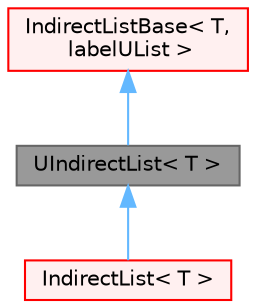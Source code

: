 digraph "UIndirectList&lt; T &gt;"
{
 // LATEX_PDF_SIZE
  bgcolor="transparent";
  edge [fontname=Helvetica,fontsize=10,labelfontname=Helvetica,labelfontsize=10];
  node [fontname=Helvetica,fontsize=10,shape=box,height=0.2,width=0.4];
  Node1 [id="Node000001",label="UIndirectList\< T \>",height=0.2,width=0.4,color="gray40", fillcolor="grey60", style="filled", fontcolor="black",tooltip="A List with indirect addressing. Like IndirectList but does not store addressing."];
  Node2 -> Node1 [id="edge1_Node000001_Node000002",dir="back",color="steelblue1",style="solid",tooltip=" "];
  Node2 [id="Node000002",label="IndirectListBase\< T,\l labelUList \>",height=0.2,width=0.4,color="red", fillcolor="#FFF0F0", style="filled",URL="$classFoam_1_1IndirectListBase.html",tooltip=" "];
  Node1 -> Node4 [id="edge2_Node000001_Node000004",dir="back",color="steelblue1",style="solid",tooltip=" "];
  Node4 [id="Node000004",label="IndirectList\< T \>",height=0.2,width=0.4,color="red", fillcolor="#FFF0F0", style="filled",URL="$classFoam_1_1IndirectList.html",tooltip="A List with indirect addressing."];
}
